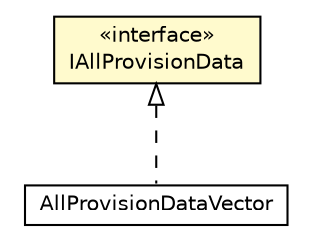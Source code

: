 #!/usr/local/bin/dot
#
# Class diagram 
# Generated by UMLGraph version R5_6-24-gf6e263 (http://www.umlgraph.org/)
#

digraph G {
	edge [fontname="Helvetica",fontsize=10,labelfontname="Helvetica",labelfontsize=10];
	node [fontname="Helvetica",fontsize=10,shape=plaintext];
	nodesep=0.25;
	ranksep=0.5;
	// org.universAAL.middleware.context.data.IAllProvisionData
	c244458 [label=<<table title="org.universAAL.middleware.context.data.IAllProvisionData" border="0" cellborder="1" cellspacing="0" cellpadding="2" port="p" bgcolor="lemonChiffon" href="./IAllProvisionData.html">
		<tr><td><table border="0" cellspacing="0" cellpadding="1">
<tr><td align="center" balign="center"> &#171;interface&#187; </td></tr>
<tr><td align="center" balign="center"> IAllProvisionData </td></tr>
		</table></td></tr>
		</table>>, URL="./IAllProvisionData.html", fontname="Helvetica", fontcolor="black", fontsize=10.0];
	// org.universAAL.middleware.context.data.AllProvisionDataVector
	c244459 [label=<<table title="org.universAAL.middleware.context.data.AllProvisionDataVector" border="0" cellborder="1" cellspacing="0" cellpadding="2" port="p" href="./AllProvisionDataVector.html">
		<tr><td><table border="0" cellspacing="0" cellpadding="1">
<tr><td align="center" balign="center"> AllProvisionDataVector </td></tr>
		</table></td></tr>
		</table>>, URL="./AllProvisionDataVector.html", fontname="Helvetica", fontcolor="black", fontsize=10.0];
	//org.universAAL.middleware.context.data.AllProvisionDataVector implements org.universAAL.middleware.context.data.IAllProvisionData
	c244458:p -> c244459:p [dir=back,arrowtail=empty,style=dashed];
}

